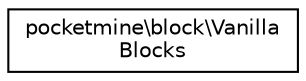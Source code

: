 digraph "Graphical Class Hierarchy"
{
 // INTERACTIVE_SVG=YES
 // LATEX_PDF_SIZE
  edge [fontname="Helvetica",fontsize="10",labelfontname="Helvetica",labelfontsize="10"];
  node [fontname="Helvetica",fontsize="10",shape=record];
  rankdir="LR";
  Node0 [label="pocketmine\\block\\Vanilla\lBlocks",height=0.2,width=0.4,color="black", fillcolor="white", style="filled",URL="$df/dec/classpocketmine_1_1block_1_1_vanilla_blocks.html",tooltip=" "];
}
